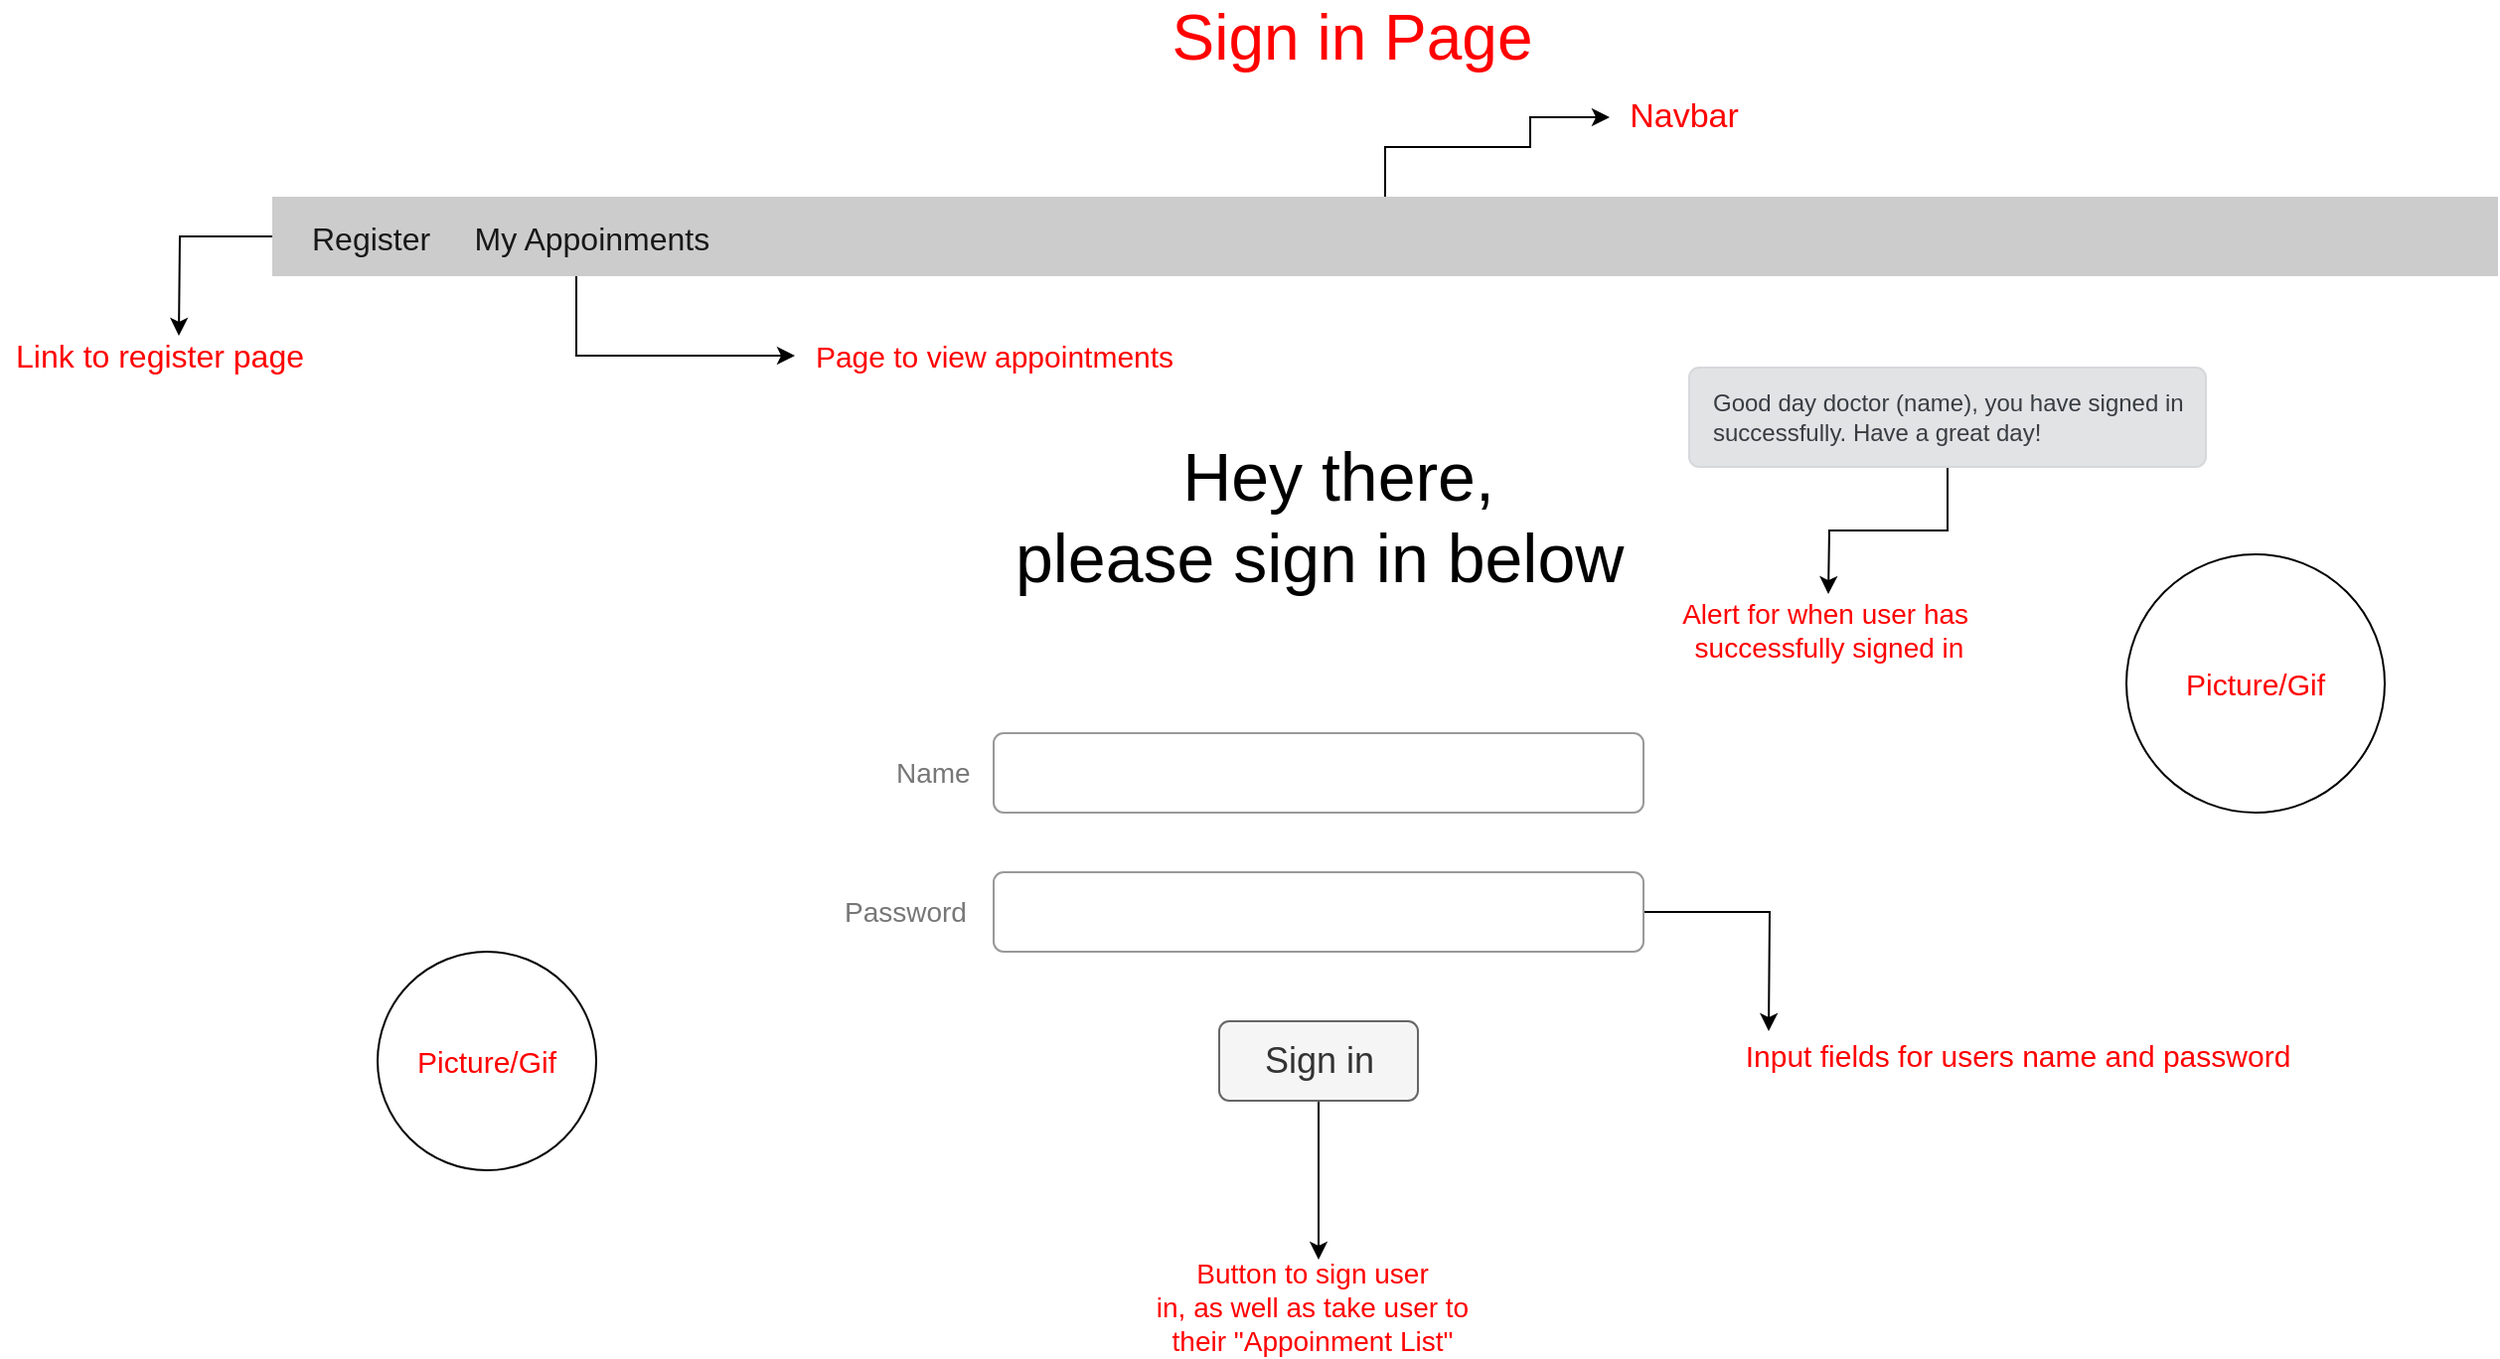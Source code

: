 <mxfile version="14.2.9" type="device"><diagram name="Page-1" id="c9db0220-8083-56f3-ca83-edcdcd058819"><mxGraphModel dx="1157" dy="643" grid="1" gridSize="10" guides="1" tooltips="1" connect="1" arrows="1" fold="1" page="1" pageScale="1.5" pageWidth="1169" pageHeight="827" background="#ffffff" math="0" shadow="0"><root><mxCell id="0" style=";html=1;"/><mxCell id="1" style=";html=1;" parent="0"/><mxCell id="rbLqu-E1xg5bGo4mnSU5-1" value="&lt;span style=&quot;font-size: 32px&quot;&gt;&lt;font color=&quot;#ff0000&quot;&gt;Sign in Page&lt;/font&gt;&lt;/span&gt;" style="text;html=1;align=center;verticalAlign=middle;resizable=0;points=[];autosize=1;" vertex="1" parent="1"><mxGeometry x="760" y="185" width="200" height="30" as="geometry"/></mxCell><mxCell id="rbLqu-E1xg5bGo4mnSU5-9" value="" style="edgeStyle=orthogonalEdgeStyle;rounded=0;orthogonalLoop=1;jettySize=auto;html=1;" edge="1" parent="1" source="rbLqu-E1xg5bGo4mnSU5-2"><mxGeometry relative="1" as="geometry"><mxPoint x="270" y="350" as="targetPoint"/></mxGeometry></mxCell><mxCell id="rbLqu-E1xg5bGo4mnSU5-11" value="" style="edgeStyle=orthogonalEdgeStyle;rounded=0;orthogonalLoop=1;jettySize=auto;html=1;" edge="1" parent="1" source="rbLqu-E1xg5bGo4mnSU5-2"><mxGeometry relative="1" as="geometry"><mxPoint x="990" y="240" as="targetPoint"/><Array as="points"><mxPoint x="877" y="255"/><mxPoint x="950" y="255"/></Array></mxGeometry></mxCell><mxCell id="rbLqu-E1xg5bGo4mnSU5-36" value="" style="edgeStyle=orthogonalEdgeStyle;rounded=0;orthogonalLoop=1;jettySize=auto;html=1;" edge="1" parent="1" source="rbLqu-E1xg5bGo4mnSU5-2"><mxGeometry relative="1" as="geometry"><mxPoint x="580" y="360" as="targetPoint"/><Array as="points"><mxPoint x="470" y="360"/><mxPoint x="550" y="360"/></Array></mxGeometry></mxCell><mxCell id="rbLqu-E1xg5bGo4mnSU5-2" value="" style="html=1;shadow=0;dashed=0;strokeColor=none;fontSize=16;fontColor=#7C7C7D;align=right;spacing=15;fillColor=#CCCCCC;" vertex="1" parent="1"><mxGeometry x="317" y="280" width="1120" height="40" as="geometry"/></mxCell><mxCell id="rbLqu-E1xg5bGo4mnSU5-3" value="Register&amp;nbsp; &amp;nbsp; &amp;nbsp;My Appoinments" style="strokeColor=none;html=1;whiteSpace=wrap;fillColor=none;fontColor=#181819;align=left;fontSize=16;spacing=10;" vertex="1" parent="rbLqu-E1xg5bGo4mnSU5-2"><mxGeometry width="250" height="40" relative="1" as="geometry"><mxPoint x="10" y="1" as="offset"/></mxGeometry></mxCell><mxCell id="rbLqu-E1xg5bGo4mnSU5-10" value="&lt;font style=&quot;font-size: 16px&quot; color=&quot;#ff0000&quot;&gt;Link to register page&lt;/font&gt;" style="text;html=1;align=center;verticalAlign=middle;resizable=0;points=[];autosize=1;" vertex="1" parent="1"><mxGeometry x="180" y="350" width="160" height="20" as="geometry"/></mxCell><mxCell id="rbLqu-E1xg5bGo4mnSU5-12" value="&lt;font style=&quot;font-size: 17px&quot; color=&quot;#ff0000&quot;&gt;Navbar&lt;/font&gt;" style="text;html=1;align=center;verticalAlign=middle;resizable=0;points=[];autosize=1;" vertex="1" parent="1"><mxGeometry x="992" y="230" width="70" height="20" as="geometry"/></mxCell><mxCell id="rbLqu-E1xg5bGo4mnSU5-13" value="&lt;span style=&quot;font-size: 34px&quot;&gt;Hey there,&lt;br&gt;please sign in below&amp;nbsp;&amp;nbsp;&lt;br&gt;&lt;/span&gt;" style="text;html=1;align=center;verticalAlign=middle;resizable=0;points=[];autosize=1;" vertex="1" parent="1"><mxGeometry x="683" y="416" width="340" height="50" as="geometry"/></mxCell><mxCell id="rbLqu-E1xg5bGo4mnSU5-14" value="&lt;font style=&quot;font-size: 15px&quot; color=&quot;#ff0000&quot;&gt;Picture/Gif&lt;/font&gt;" style="ellipse;whiteSpace=wrap;html=1;aspect=fixed;" vertex="1" parent="1"><mxGeometry x="1250" y="460" width="130" height="130" as="geometry"/></mxCell><mxCell id="rbLqu-E1xg5bGo4mnSU5-18" value="&lt;font style=&quot;font-size: 15px&quot; color=&quot;#ff0000&quot;&gt;Picture/Gif&lt;/font&gt;" style="ellipse;whiteSpace=wrap;html=1;aspect=fixed;" vertex="1" parent="1"><mxGeometry x="370" y="660" width="110" height="110" as="geometry"/></mxCell><mxCell id="rbLqu-E1xg5bGo4mnSU5-21" value="Password" style="strokeColor=none;fillColor=none;fontColor=#777777;whiteSpace=wrap;align=left;verticalAlign=middle;fontStyle=0;fontSize=14;spacing=15;" vertex="1" parent="1"><mxGeometry x="590" y="620" width="150" height="40" as="geometry"/></mxCell><mxCell id="rbLqu-E1xg5bGo4mnSU5-26" value="" style="edgeStyle=orthogonalEdgeStyle;rounded=0;orthogonalLoop=1;jettySize=auto;html=1;" edge="1" parent="1" source="rbLqu-E1xg5bGo4mnSU5-22"><mxGeometry relative="1" as="geometry"><mxPoint x="1070" y="700" as="targetPoint"/></mxGeometry></mxCell><mxCell id="rbLqu-E1xg5bGo4mnSU5-22" value="" style="html=1;shadow=0;dashed=0;shape=mxgraph.bootstrap.rrect;rSize=5;strokeColor=#999999;fillColor=#ffffff;fontColor=#777777;whiteSpace=wrap;align=left;verticalAlign=middle;fontStyle=0;fontSize=14;spacing=15;" vertex="1" parent="1"><mxGeometry x="680" y="620" width="327" height="40" as="geometry"/></mxCell><mxCell id="rbLqu-E1xg5bGo4mnSU5-23" value="Name" style="strokeColor=none;fillColor=none;fontColor=#777777;whiteSpace=wrap;align=left;verticalAlign=middle;fontStyle=0;fontSize=14;spacing=15;" vertex="1" parent="1"><mxGeometry x="616" y="550" width="150" height="40" as="geometry"/></mxCell><mxCell id="rbLqu-E1xg5bGo4mnSU5-24" value="" style="html=1;shadow=0;dashed=0;shape=mxgraph.bootstrap.rrect;rSize=5;strokeColor=#999999;fillColor=#ffffff;fontColor=#777777;whiteSpace=wrap;align=left;verticalAlign=middle;fontStyle=0;fontSize=14;spacing=15;" vertex="1" parent="1"><mxGeometry x="680" y="550" width="327" height="40" as="geometry"/></mxCell><mxCell id="rbLqu-E1xg5bGo4mnSU5-27" value="&lt;font style=&quot;font-size: 15px&quot; color=&quot;#ff0000&quot;&gt;Input fields for users name and password&lt;/font&gt;" style="text;html=1;align=center;verticalAlign=middle;resizable=0;points=[];autosize=1;" vertex="1" parent="1"><mxGeometry x="1050" y="702" width="290" height="20" as="geometry"/></mxCell><mxCell id="rbLqu-E1xg5bGo4mnSU5-30" value="" style="edgeStyle=orthogonalEdgeStyle;rounded=0;orthogonalLoop=1;jettySize=auto;html=1;" edge="1" parent="1" source="rbLqu-E1xg5bGo4mnSU5-28"><mxGeometry relative="1" as="geometry"><mxPoint x="843.5" y="815" as="targetPoint"/></mxGeometry></mxCell><mxCell id="rbLqu-E1xg5bGo4mnSU5-28" value="&lt;font style=&quot;font-size: 18px&quot;&gt;Sign in&lt;/font&gt;" style="html=1;shadow=0;dashed=0;shape=mxgraph.bootstrap.rrect;rSize=5;strokeColor=#666666;strokeWidth=1;fillColor=#f5f5f5;fontColor=#333333;whiteSpace=wrap;align=center;verticalAlign=middle;spacingLeft=0;fontStyle=0;fontSize=16;spacing=5;" vertex="1" parent="1"><mxGeometry x="793.5" y="695" width="100" height="40" as="geometry"/></mxCell><mxCell id="rbLqu-E1xg5bGo4mnSU5-31" value="&lt;font style=&quot;font-size: 14px&quot; color=&quot;#ff0000&quot;&gt;Button to sign user&lt;br&gt;in, as well as take user to&lt;br&gt;their &quot;Appoinment List&quot;&lt;/font&gt;" style="text;html=1;align=center;verticalAlign=middle;resizable=0;points=[];autosize=1;" vertex="1" parent="1"><mxGeometry x="755" y="814" width="170" height="50" as="geometry"/></mxCell><mxCell id="rbLqu-E1xg5bGo4mnSU5-34" value="" style="edgeStyle=orthogonalEdgeStyle;rounded=0;orthogonalLoop=1;jettySize=auto;html=1;" edge="1" parent="1" source="rbLqu-E1xg5bGo4mnSU5-32"><mxGeometry relative="1" as="geometry"><mxPoint x="1100" y="480" as="targetPoint"/></mxGeometry></mxCell><mxCell id="rbLqu-E1xg5bGo4mnSU5-32" value="Good day doctor (name), you have signed in&amp;nbsp;&lt;br&gt;successfully. Have a great day!" style="html=1;shadow=0;dashed=0;shape=mxgraph.bootstrap.rrect;rSize=5;strokeColor=#D6D8DB;strokeWidth=1;fillColor=#E2E3E5;fontColor=#383D41;whiteSpace=wrap;align=left;verticalAlign=middle;spacingLeft=10;" vertex="1" parent="1"><mxGeometry x="1030" y="366" width="260" height="50" as="geometry"/></mxCell><mxCell id="rbLqu-E1xg5bGo4mnSU5-35" value="&lt;font style=&quot;font-size: 14px&quot; color=&quot;#ff0000&quot;&gt;Alert for when user has&amp;nbsp;&lt;br&gt;successfully signed in&lt;/font&gt;" style="text;html=1;align=center;verticalAlign=middle;resizable=0;points=[];autosize=1;" vertex="1" parent="1"><mxGeometry x="1020" y="478" width="160" height="40" as="geometry"/></mxCell><mxCell id="rbLqu-E1xg5bGo4mnSU5-37" value="&lt;font style=&quot;font-size: 15px&quot; color=&quot;#ff0000&quot;&gt;Page to view appointments&lt;/font&gt;" style="text;html=1;align=center;verticalAlign=middle;resizable=0;points=[];autosize=1;" vertex="1" parent="1"><mxGeometry x="580" y="350" width="200" height="20" as="geometry"/></mxCell></root></mxGraphModel></diagram></mxfile>